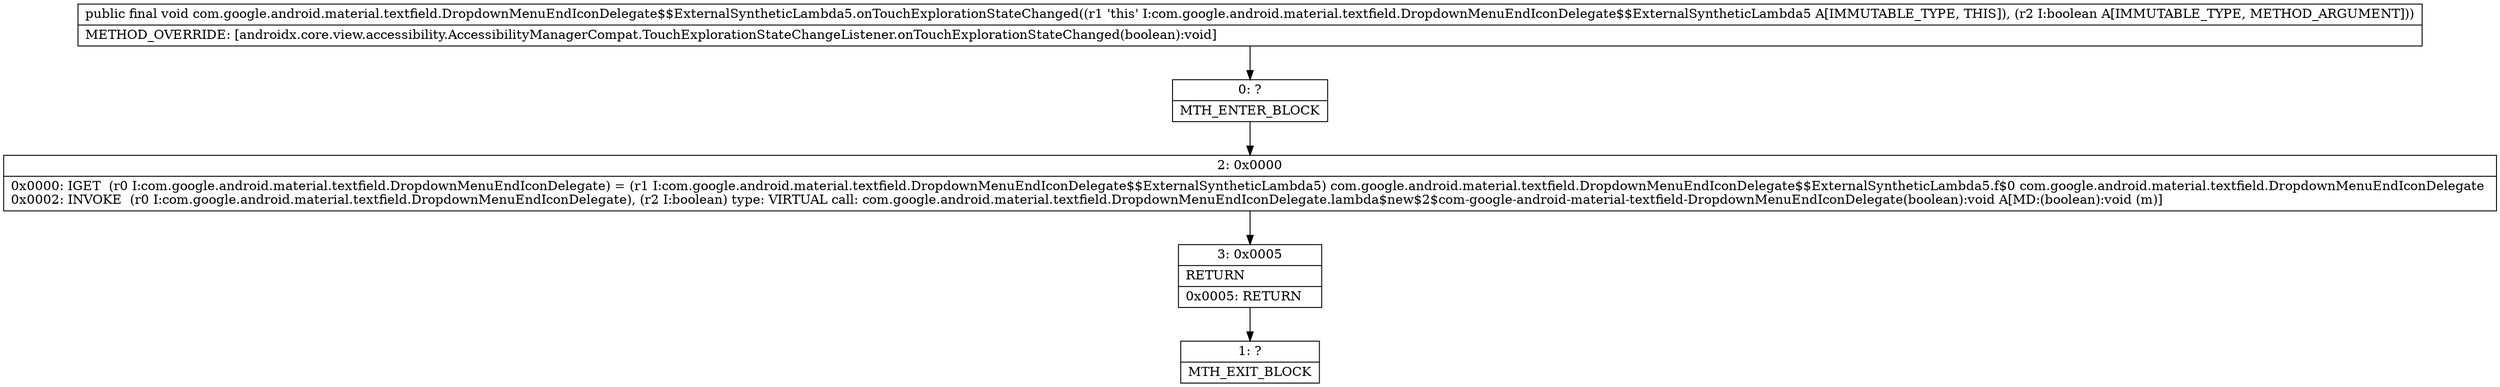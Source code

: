 digraph "CFG forcom.google.android.material.textfield.DropdownMenuEndIconDelegate$$ExternalSyntheticLambda5.onTouchExplorationStateChanged(Z)V" {
Node_0 [shape=record,label="{0\:\ ?|MTH_ENTER_BLOCK\l}"];
Node_2 [shape=record,label="{2\:\ 0x0000|0x0000: IGET  (r0 I:com.google.android.material.textfield.DropdownMenuEndIconDelegate) = (r1 I:com.google.android.material.textfield.DropdownMenuEndIconDelegate$$ExternalSyntheticLambda5) com.google.android.material.textfield.DropdownMenuEndIconDelegate$$ExternalSyntheticLambda5.f$0 com.google.android.material.textfield.DropdownMenuEndIconDelegate \l0x0002: INVOKE  (r0 I:com.google.android.material.textfield.DropdownMenuEndIconDelegate), (r2 I:boolean) type: VIRTUAL call: com.google.android.material.textfield.DropdownMenuEndIconDelegate.lambda$new$2$com\-google\-android\-material\-textfield\-DropdownMenuEndIconDelegate(boolean):void A[MD:(boolean):void (m)]\l}"];
Node_3 [shape=record,label="{3\:\ 0x0005|RETURN\l|0x0005: RETURN   \l}"];
Node_1 [shape=record,label="{1\:\ ?|MTH_EXIT_BLOCK\l}"];
MethodNode[shape=record,label="{public final void com.google.android.material.textfield.DropdownMenuEndIconDelegate$$ExternalSyntheticLambda5.onTouchExplorationStateChanged((r1 'this' I:com.google.android.material.textfield.DropdownMenuEndIconDelegate$$ExternalSyntheticLambda5 A[IMMUTABLE_TYPE, THIS]), (r2 I:boolean A[IMMUTABLE_TYPE, METHOD_ARGUMENT]))  | METHOD_OVERRIDE: [androidx.core.view.accessibility.AccessibilityManagerCompat.TouchExplorationStateChangeListener.onTouchExplorationStateChanged(boolean):void]\l}"];
MethodNode -> Node_0;Node_0 -> Node_2;
Node_2 -> Node_3;
Node_3 -> Node_1;
}

